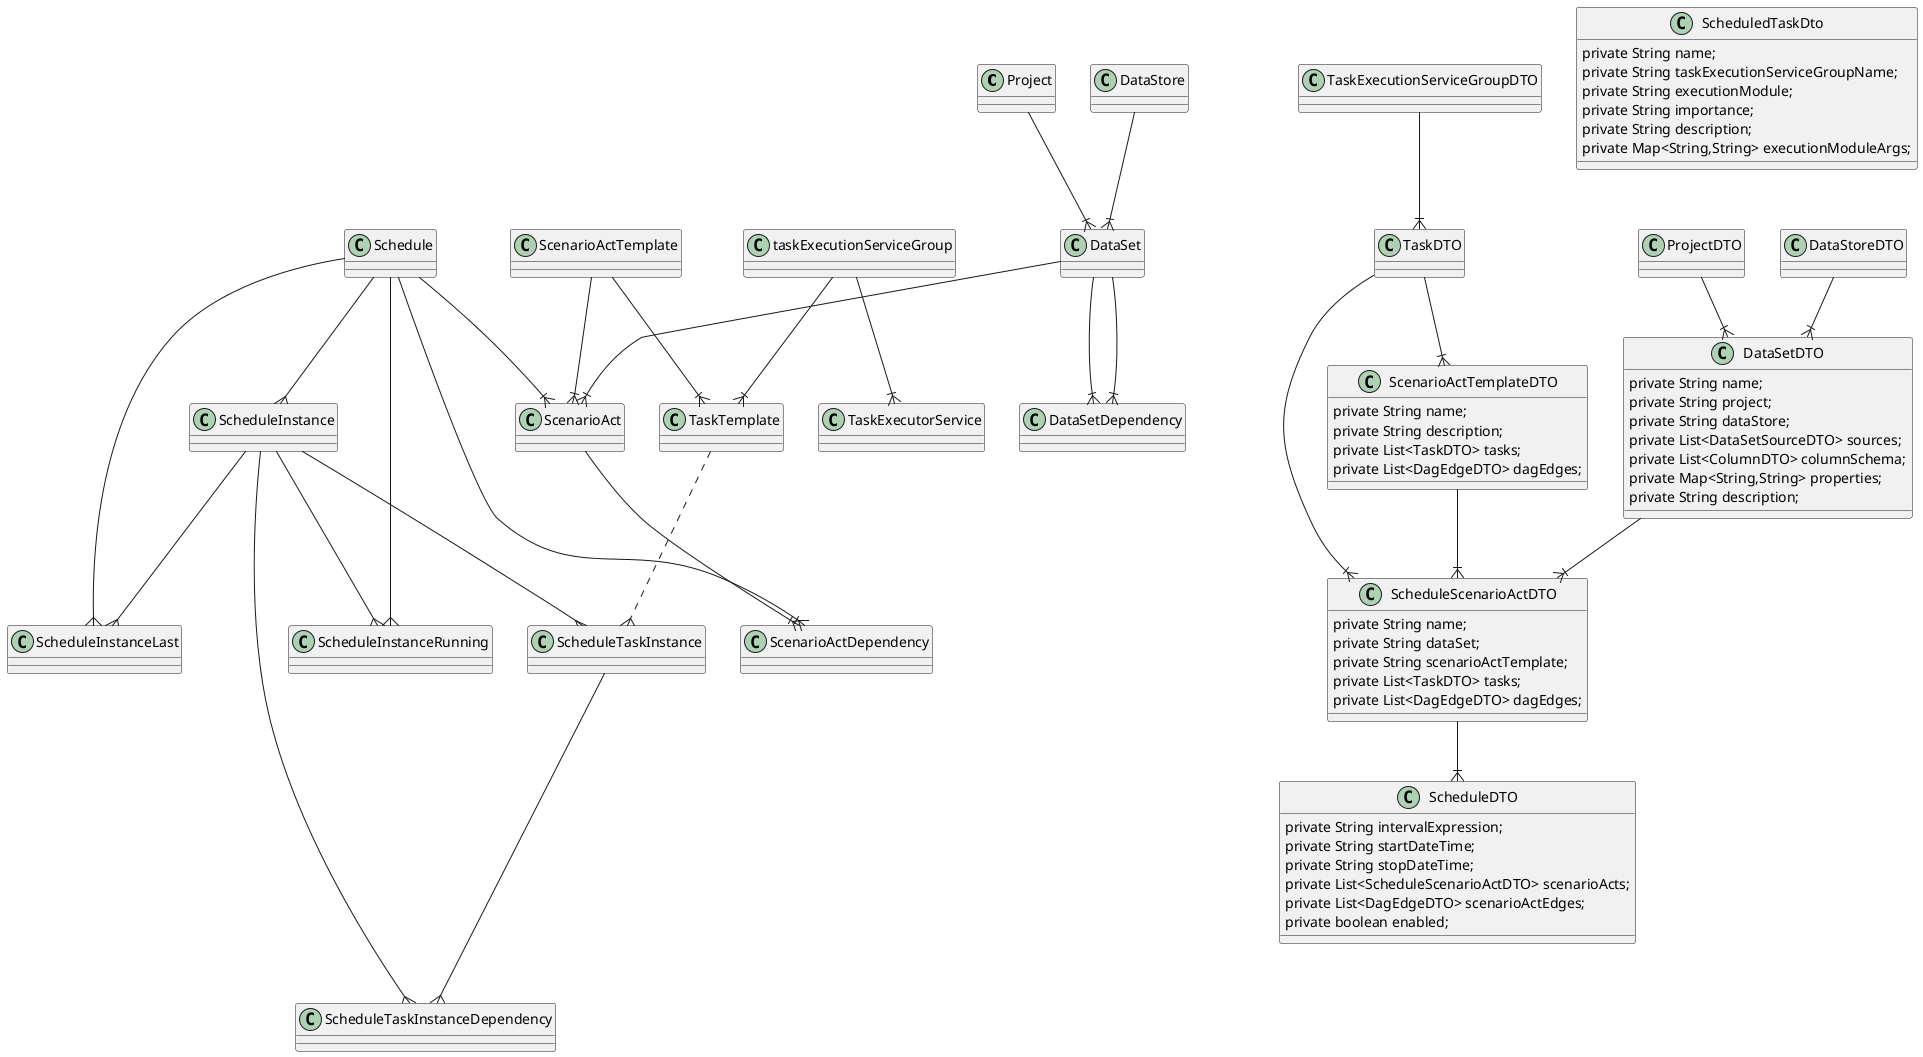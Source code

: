 @startuml
'https://plantuml.com/class-diagram

Project --|{ DataSet
DataStore --|{ DataSet

ScenarioActTemplate --|{ TaskTemplate
ScenarioActTemplate --|{ ScenarioAct
DataSet --|{ ScenarioAct
Schedule --|{ ScenarioAct
Schedule --|{ ScenarioActDependency
ScenarioAct --|{ ScenarioActDependency

DataSet --|{ DataSetDependency
DataSet --|{ DataSetDependency

taskExecutionServiceGroup  --|{ TaskTemplate
taskExecutionServiceGroup --|{ TaskExecutorService
Schedule --{ ScheduleInstance
Schedule --{ ScheduleInstanceLast
Schedule --{ ScheduleInstanceRunning
TaskTemplate ..{ ScheduleTaskInstance
ScheduleInstance --{ ScheduleTaskInstance
ScheduleInstance --{ ScheduleInstanceLast
ScheduleInstance --{ ScheduleInstanceRunning
ScheduleInstance ---{ ScheduleTaskInstanceDependency
ScheduleTaskInstance---{ ScheduleTaskInstanceDependency

class DataSetDTO{
    private String name;
    private String project;
    private String dataStore;
    private List<DataSetSourceDTO> sources;
    private List<ColumnDTO> columnSchema;
    private Map<String,String> properties;
    private String description;

}
class ScheduleScenarioActDTO{
    private String name;
    private String dataSet;
    private String scenarioActTemplate;
    private List<TaskDTO> tasks;
    private List<DagEdgeDTO> dagEdges;    
}
class ScheduleDTO{
    private String intervalExpression;
    private String startDateTime;
    private String stopDateTime;
    private List<ScheduleScenarioActDTO> scenarioActs;
    private List<DagEdgeDTO> scenarioActEdges;
    private boolean enabled;
}

class ScenarioActTemplateDTO{
    private String name;
    private String description;
    private List<TaskDTO> tasks;
    private List<DagEdgeDTO> dagEdges;
}

class ScheduledTaskDto{
    private String name;
    private String taskExecutionServiceGroupName;
    private String executionModule;
    private String importance;
    private String description;
    private Map<String,String> executionModuleArgs;
}

ProjectDTO --|{ DataSetDTO
DataStoreDTO --|{ DataSetDTO

ScheduleScenarioActDTO --|{ ScheduleDTO
ScenarioActTemplateDTO --|{ ScheduleScenarioActDTO
TaskExecutionServiceGroupDTO  --|{ TaskDTO
TaskDTO--|{ ScheduleScenarioActDTO
TaskDTO--|{ ScenarioActTemplateDTO
DataSetDTO --|{ ScheduleScenarioActDTO
@enduml